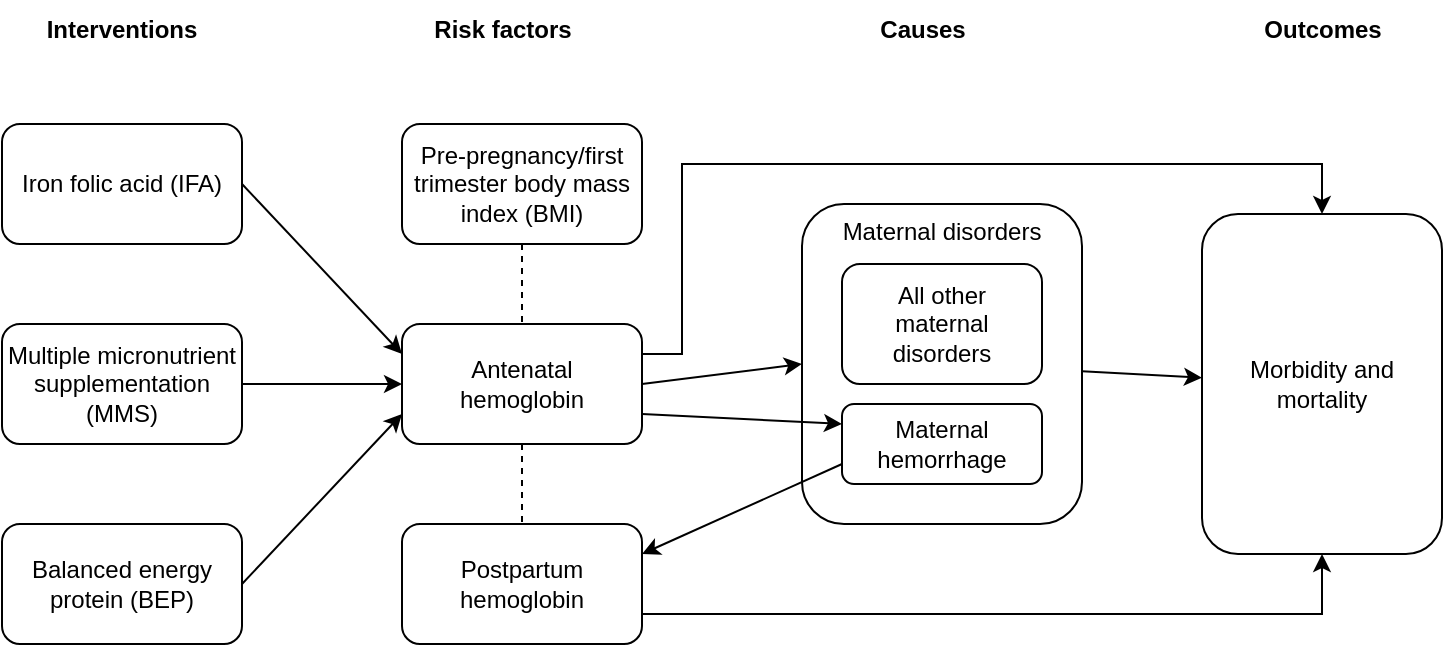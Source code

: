 <mxfile version="21.2.8" type="device">
  <diagram name="Page-1" id="b5MoC5XsGQxj7lWjR4zo">
    <mxGraphModel dx="904" dy="1564" grid="1" gridSize="10" guides="1" tooltips="1" connect="1" arrows="1" fold="1" page="1" pageScale="1" pageWidth="850" pageHeight="1100" math="0" shadow="0">
      <root>
        <mxCell id="0" />
        <mxCell id="1" parent="0" />
        <mxCell id="ETDC4T5YuzkmSh1A_NZL-11" style="rounded=0;orthogonalLoop=1;jettySize=auto;html=1;entryX=0;entryY=0.25;entryDx=0;entryDy=0;exitX=1;exitY=0.5;exitDx=0;exitDy=0;" edge="1" parent="1" source="ETDC4T5YuzkmSh1A_NZL-1" target="ETDC4T5YuzkmSh1A_NZL-4">
          <mxGeometry relative="1" as="geometry" />
        </mxCell>
        <mxCell id="ETDC4T5YuzkmSh1A_NZL-1" value="Iron folic acid (IFA)" style="rounded=1;whiteSpace=wrap;html=1;" vertex="1" parent="1">
          <mxGeometry x="80" y="60" width="120" height="60" as="geometry" />
        </mxCell>
        <mxCell id="ETDC4T5YuzkmSh1A_NZL-12" style="rounded=0;orthogonalLoop=1;jettySize=auto;html=1;entryX=0;entryY=0.5;entryDx=0;entryDy=0;exitX=1;exitY=0.5;exitDx=0;exitDy=0;" edge="1" parent="1" source="ETDC4T5YuzkmSh1A_NZL-2" target="ETDC4T5YuzkmSh1A_NZL-4">
          <mxGeometry relative="1" as="geometry" />
        </mxCell>
        <mxCell id="ETDC4T5YuzkmSh1A_NZL-2" value="Multiple micronutrient supplementation (MMS)" style="rounded=1;whiteSpace=wrap;html=1;" vertex="1" parent="1">
          <mxGeometry x="80" y="160" width="120" height="60" as="geometry" />
        </mxCell>
        <mxCell id="ETDC4T5YuzkmSh1A_NZL-13" style="rounded=0;orthogonalLoop=1;jettySize=auto;html=1;entryX=0;entryY=0.75;entryDx=0;entryDy=0;exitX=1;exitY=0.5;exitDx=0;exitDy=0;" edge="1" parent="1" source="ETDC4T5YuzkmSh1A_NZL-3" target="ETDC4T5YuzkmSh1A_NZL-4">
          <mxGeometry relative="1" as="geometry" />
        </mxCell>
        <mxCell id="ETDC4T5YuzkmSh1A_NZL-3" value="Balanced energy protein (BEP)" style="rounded=1;whiteSpace=wrap;html=1;" vertex="1" parent="1">
          <mxGeometry x="80" y="260" width="120" height="60" as="geometry" />
        </mxCell>
        <mxCell id="ETDC4T5YuzkmSh1A_NZL-14" style="rounded=0;orthogonalLoop=1;jettySize=auto;html=1;exitX=1;exitY=0.5;exitDx=0;exitDy=0;entryX=0;entryY=0.5;entryDx=0;entryDy=0;" edge="1" parent="1" source="ETDC4T5YuzkmSh1A_NZL-4" target="ETDC4T5YuzkmSh1A_NZL-6">
          <mxGeometry relative="1" as="geometry" />
        </mxCell>
        <mxCell id="ETDC4T5YuzkmSh1A_NZL-18" style="edgeStyle=orthogonalEdgeStyle;rounded=0;orthogonalLoop=1;jettySize=auto;html=1;entryX=0.5;entryY=0;entryDx=0;entryDy=0;dashed=1;endArrow=none;endFill=0;" edge="1" parent="1" source="ETDC4T5YuzkmSh1A_NZL-4" target="ETDC4T5YuzkmSh1A_NZL-9">
          <mxGeometry relative="1" as="geometry" />
        </mxCell>
        <mxCell id="ETDC4T5YuzkmSh1A_NZL-22" style="edgeStyle=orthogonalEdgeStyle;rounded=0;orthogonalLoop=1;jettySize=auto;html=1;exitX=1;exitY=0.25;exitDx=0;exitDy=0;entryX=0.5;entryY=0;entryDx=0;entryDy=0;" edge="1" parent="1" source="ETDC4T5YuzkmSh1A_NZL-4" target="ETDC4T5YuzkmSh1A_NZL-10">
          <mxGeometry relative="1" as="geometry">
            <Array as="points">
              <mxPoint x="420" y="175" />
              <mxPoint x="420" y="80" />
              <mxPoint x="740" y="80" />
            </Array>
          </mxGeometry>
        </mxCell>
        <mxCell id="ETDC4T5YuzkmSh1A_NZL-4" value="Antenatal&lt;br&gt;hemoglobin" style="rounded=1;whiteSpace=wrap;html=1;" vertex="1" parent="1">
          <mxGeometry x="280" y="160" width="120" height="60" as="geometry" />
        </mxCell>
        <mxCell id="ETDC4T5YuzkmSh1A_NZL-17" style="edgeStyle=orthogonalEdgeStyle;rounded=0;orthogonalLoop=1;jettySize=auto;html=1;entryX=0.5;entryY=0;entryDx=0;entryDy=0;dashed=1;endArrow=none;endFill=0;" edge="1" parent="1" source="ETDC4T5YuzkmSh1A_NZL-5" target="ETDC4T5YuzkmSh1A_NZL-4">
          <mxGeometry relative="1" as="geometry" />
        </mxCell>
        <mxCell id="ETDC4T5YuzkmSh1A_NZL-5" value="Pre-pregnancy/first trimester body mass index (BMI)" style="rounded=1;whiteSpace=wrap;html=1;" vertex="1" parent="1">
          <mxGeometry x="280" y="60" width="120" height="60" as="geometry" />
        </mxCell>
        <mxCell id="ETDC4T5YuzkmSh1A_NZL-21" style="rounded=0;orthogonalLoop=1;jettySize=auto;html=1;" edge="1" parent="1" source="ETDC4T5YuzkmSh1A_NZL-6" target="ETDC4T5YuzkmSh1A_NZL-10">
          <mxGeometry relative="1" as="geometry" />
        </mxCell>
        <mxCell id="ETDC4T5YuzkmSh1A_NZL-6" value="Maternal disorders" style="rounded=1;whiteSpace=wrap;html=1;verticalAlign=top;" vertex="1" parent="1">
          <mxGeometry x="480" y="100" width="140" height="160" as="geometry" />
        </mxCell>
        <mxCell id="ETDC4T5YuzkmSh1A_NZL-16" style="rounded=0;orthogonalLoop=1;jettySize=auto;html=1;exitX=0;exitY=0.75;exitDx=0;exitDy=0;entryX=1;entryY=0.25;entryDx=0;entryDy=0;" edge="1" parent="1" source="ETDC4T5YuzkmSh1A_NZL-7" target="ETDC4T5YuzkmSh1A_NZL-9">
          <mxGeometry relative="1" as="geometry" />
        </mxCell>
        <mxCell id="ETDC4T5YuzkmSh1A_NZL-7" value="Maternal hemorrhage" style="rounded=1;whiteSpace=wrap;html=1;" vertex="1" parent="1">
          <mxGeometry x="500" y="200" width="100" height="40" as="geometry" />
        </mxCell>
        <mxCell id="ETDC4T5YuzkmSh1A_NZL-8" value="All other&lt;br&gt;maternal disorders" style="rounded=1;whiteSpace=wrap;html=1;" vertex="1" parent="1">
          <mxGeometry x="500" y="130" width="100" height="60" as="geometry" />
        </mxCell>
        <mxCell id="ETDC4T5YuzkmSh1A_NZL-23" style="edgeStyle=orthogonalEdgeStyle;rounded=0;orthogonalLoop=1;jettySize=auto;html=1;exitX=1;exitY=0.75;exitDx=0;exitDy=0;entryX=0.5;entryY=1;entryDx=0;entryDy=0;" edge="1" parent="1" source="ETDC4T5YuzkmSh1A_NZL-9" target="ETDC4T5YuzkmSh1A_NZL-10">
          <mxGeometry relative="1" as="geometry" />
        </mxCell>
        <mxCell id="ETDC4T5YuzkmSh1A_NZL-9" value="Postpartum hemoglobin" style="rounded=1;whiteSpace=wrap;html=1;" vertex="1" parent="1">
          <mxGeometry x="280" y="260" width="120" height="60" as="geometry" />
        </mxCell>
        <mxCell id="ETDC4T5YuzkmSh1A_NZL-10" value="Morbidity and mortality" style="rounded=1;whiteSpace=wrap;html=1;" vertex="1" parent="1">
          <mxGeometry x="680" y="105" width="120" height="170" as="geometry" />
        </mxCell>
        <mxCell id="ETDC4T5YuzkmSh1A_NZL-15" style="rounded=0;orthogonalLoop=1;jettySize=auto;html=1;entryX=0;entryY=0.25;entryDx=0;entryDy=0;exitX=1;exitY=0.75;exitDx=0;exitDy=0;" edge="1" parent="1" source="ETDC4T5YuzkmSh1A_NZL-4" target="ETDC4T5YuzkmSh1A_NZL-7">
          <mxGeometry relative="1" as="geometry" />
        </mxCell>
        <mxCell id="ETDC4T5YuzkmSh1A_NZL-24" value="&lt;b&gt;Interventions&lt;/b&gt;" style="text;html=1;strokeColor=none;fillColor=none;align=center;verticalAlign=middle;whiteSpace=wrap;rounded=0;" vertex="1" parent="1">
          <mxGeometry x="110" y="-2" width="60" height="30" as="geometry" />
        </mxCell>
        <mxCell id="ETDC4T5YuzkmSh1A_NZL-25" value="&lt;b&gt;Risk factors&lt;/b&gt;" style="text;html=1;align=center;verticalAlign=middle;resizable=0;points=[];autosize=1;strokeColor=none;fillColor=none;" vertex="1" parent="1">
          <mxGeometry x="285" y="-2" width="90" height="30" as="geometry" />
        </mxCell>
        <mxCell id="ETDC4T5YuzkmSh1A_NZL-26" value="&lt;b&gt;Causes&lt;/b&gt;" style="text;html=1;align=center;verticalAlign=middle;resizable=0;points=[];autosize=1;strokeColor=none;fillColor=none;" vertex="1" parent="1">
          <mxGeometry x="505" y="-2" width="70" height="30" as="geometry" />
        </mxCell>
        <mxCell id="ETDC4T5YuzkmSh1A_NZL-27" value="&lt;b&gt;Outcomes&lt;/b&gt;" style="text;html=1;align=center;verticalAlign=middle;resizable=0;points=[];autosize=1;strokeColor=none;fillColor=none;" vertex="1" parent="1">
          <mxGeometry x="700" y="-2" width="80" height="30" as="geometry" />
        </mxCell>
      </root>
    </mxGraphModel>
  </diagram>
</mxfile>
